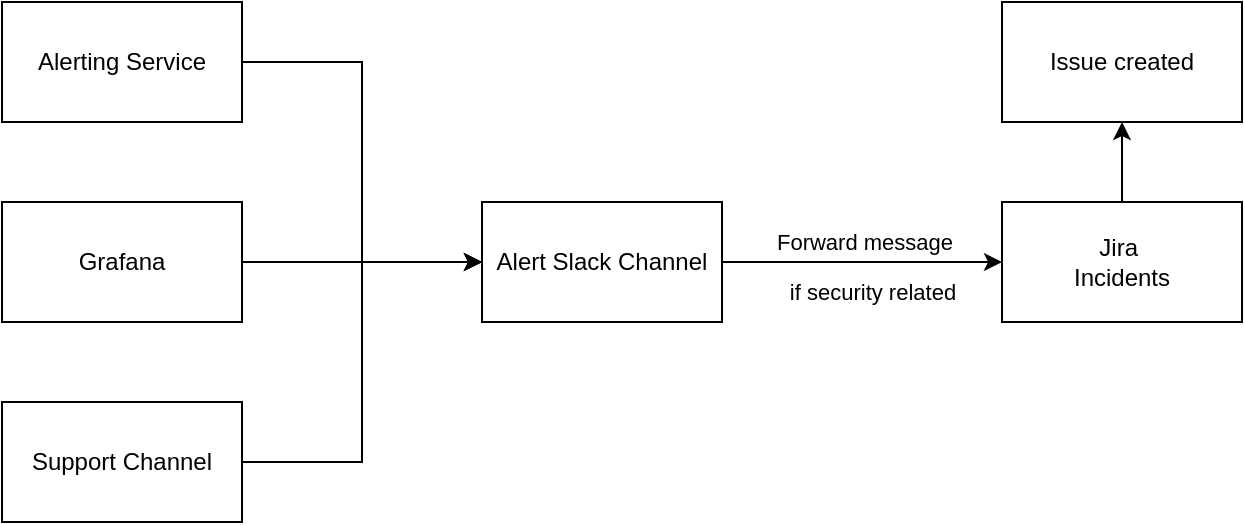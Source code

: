 <mxfile version="20.3.0" type="device"><diagram id="edqijGIb1_rCa4wTsCqM" name="Page-1"><mxGraphModel dx="1106" dy="822" grid="0" gridSize="10" guides="1" tooltips="1" connect="1" arrows="1" fold="1" page="1" pageScale="1" pageWidth="827" pageHeight="1169" math="0" shadow="0"><root><mxCell id="0"/><mxCell id="1" parent="0"/><mxCell id="xCixGYYL3WxnORKrmrka-7" style="edgeStyle=orthogonalEdgeStyle;rounded=0;orthogonalLoop=1;jettySize=auto;html=1;exitX=1;exitY=0.5;exitDx=0;exitDy=0;entryX=0;entryY=0.5;entryDx=0;entryDy=0;" edge="1" parent="1" source="xCixGYYL3WxnORKrmrka-1" target="xCixGYYL3WxnORKrmrka-4"><mxGeometry relative="1" as="geometry"/></mxCell><mxCell id="xCixGYYL3WxnORKrmrka-1" value="Alerting Service" style="rounded=0;whiteSpace=wrap;html=1;" vertex="1" parent="1"><mxGeometry x="120" y="280" width="120" height="60" as="geometry"/></mxCell><mxCell id="xCixGYYL3WxnORKrmrka-8" style="edgeStyle=orthogonalEdgeStyle;rounded=0;orthogonalLoop=1;jettySize=auto;html=1;exitX=1;exitY=0.5;exitDx=0;exitDy=0;entryX=0;entryY=0.5;entryDx=0;entryDy=0;" edge="1" parent="1" source="xCixGYYL3WxnORKrmrka-2" target="xCixGYYL3WxnORKrmrka-4"><mxGeometry relative="1" as="geometry"/></mxCell><mxCell id="xCixGYYL3WxnORKrmrka-2" value="Grafana" style="rounded=0;whiteSpace=wrap;html=1;" vertex="1" parent="1"><mxGeometry x="120" y="380" width="120" height="60" as="geometry"/></mxCell><mxCell id="xCixGYYL3WxnORKrmrka-9" style="edgeStyle=orthogonalEdgeStyle;rounded=0;orthogonalLoop=1;jettySize=auto;html=1;exitX=1;exitY=0.5;exitDx=0;exitDy=0;entryX=0;entryY=0.5;entryDx=0;entryDy=0;" edge="1" parent="1" source="xCixGYYL3WxnORKrmrka-3" target="xCixGYYL3WxnORKrmrka-4"><mxGeometry relative="1" as="geometry"/></mxCell><mxCell id="xCixGYYL3WxnORKrmrka-3" value="Support Channel" style="rounded=0;whiteSpace=wrap;html=1;" vertex="1" parent="1"><mxGeometry x="120" y="480" width="120" height="60" as="geometry"/></mxCell><mxCell id="xCixGYYL3WxnORKrmrka-10" style="edgeStyle=orthogonalEdgeStyle;rounded=0;orthogonalLoop=1;jettySize=auto;html=1;exitX=1;exitY=0.5;exitDx=0;exitDy=0;entryX=0;entryY=0.5;entryDx=0;entryDy=0;" edge="1" parent="1" source="xCixGYYL3WxnORKrmrka-4" target="xCixGYYL3WxnORKrmrka-5"><mxGeometry relative="1" as="geometry"/></mxCell><mxCell id="xCixGYYL3WxnORKrmrka-12" value="Forward message" style="edgeLabel;html=1;align=center;verticalAlign=middle;resizable=0;points=[];" vertex="1" connectable="0" parent="xCixGYYL3WxnORKrmrka-10"><mxGeometry x="0.175" y="3" relative="1" as="geometry"><mxPoint x="-12" y="-7" as="offset"/></mxGeometry></mxCell><mxCell id="xCixGYYL3WxnORKrmrka-4" value="Alert Slack Channel" style="rounded=0;whiteSpace=wrap;html=1;" vertex="1" parent="1"><mxGeometry x="360" y="380" width="120" height="60" as="geometry"/></mxCell><mxCell id="xCixGYYL3WxnORKrmrka-11" style="edgeStyle=orthogonalEdgeStyle;rounded=0;orthogonalLoop=1;jettySize=auto;html=1;exitX=0.5;exitY=0;exitDx=0;exitDy=0;entryX=0.5;entryY=1;entryDx=0;entryDy=0;" edge="1" parent="1" source="xCixGYYL3WxnORKrmrka-5" target="xCixGYYL3WxnORKrmrka-6"><mxGeometry relative="1" as="geometry"/></mxCell><mxCell id="xCixGYYL3WxnORKrmrka-5" value="Jira&amp;nbsp;&lt;br&gt;Incidents" style="rounded=0;whiteSpace=wrap;html=1;" vertex="1" parent="1"><mxGeometry x="620" y="380" width="120" height="60" as="geometry"/></mxCell><mxCell id="xCixGYYL3WxnORKrmrka-6" value="Issue created" style="rounded=0;whiteSpace=wrap;html=1;" vertex="1" parent="1"><mxGeometry x="620" y="280" width="120" height="60" as="geometry"/></mxCell><mxCell id="xCixGYYL3WxnORKrmrka-13" value="&lt;span style=&quot;font-size: 11px; background-color: rgb(255, 255, 255);&quot;&gt;if security related&lt;/span&gt;" style="text;html=1;align=center;verticalAlign=middle;resizable=0;points=[];autosize=1;strokeColor=none;fillColor=none;" vertex="1" parent="1"><mxGeometry x="500" y="410" width="110" height="30" as="geometry"/></mxCell></root></mxGraphModel></diagram></mxfile>